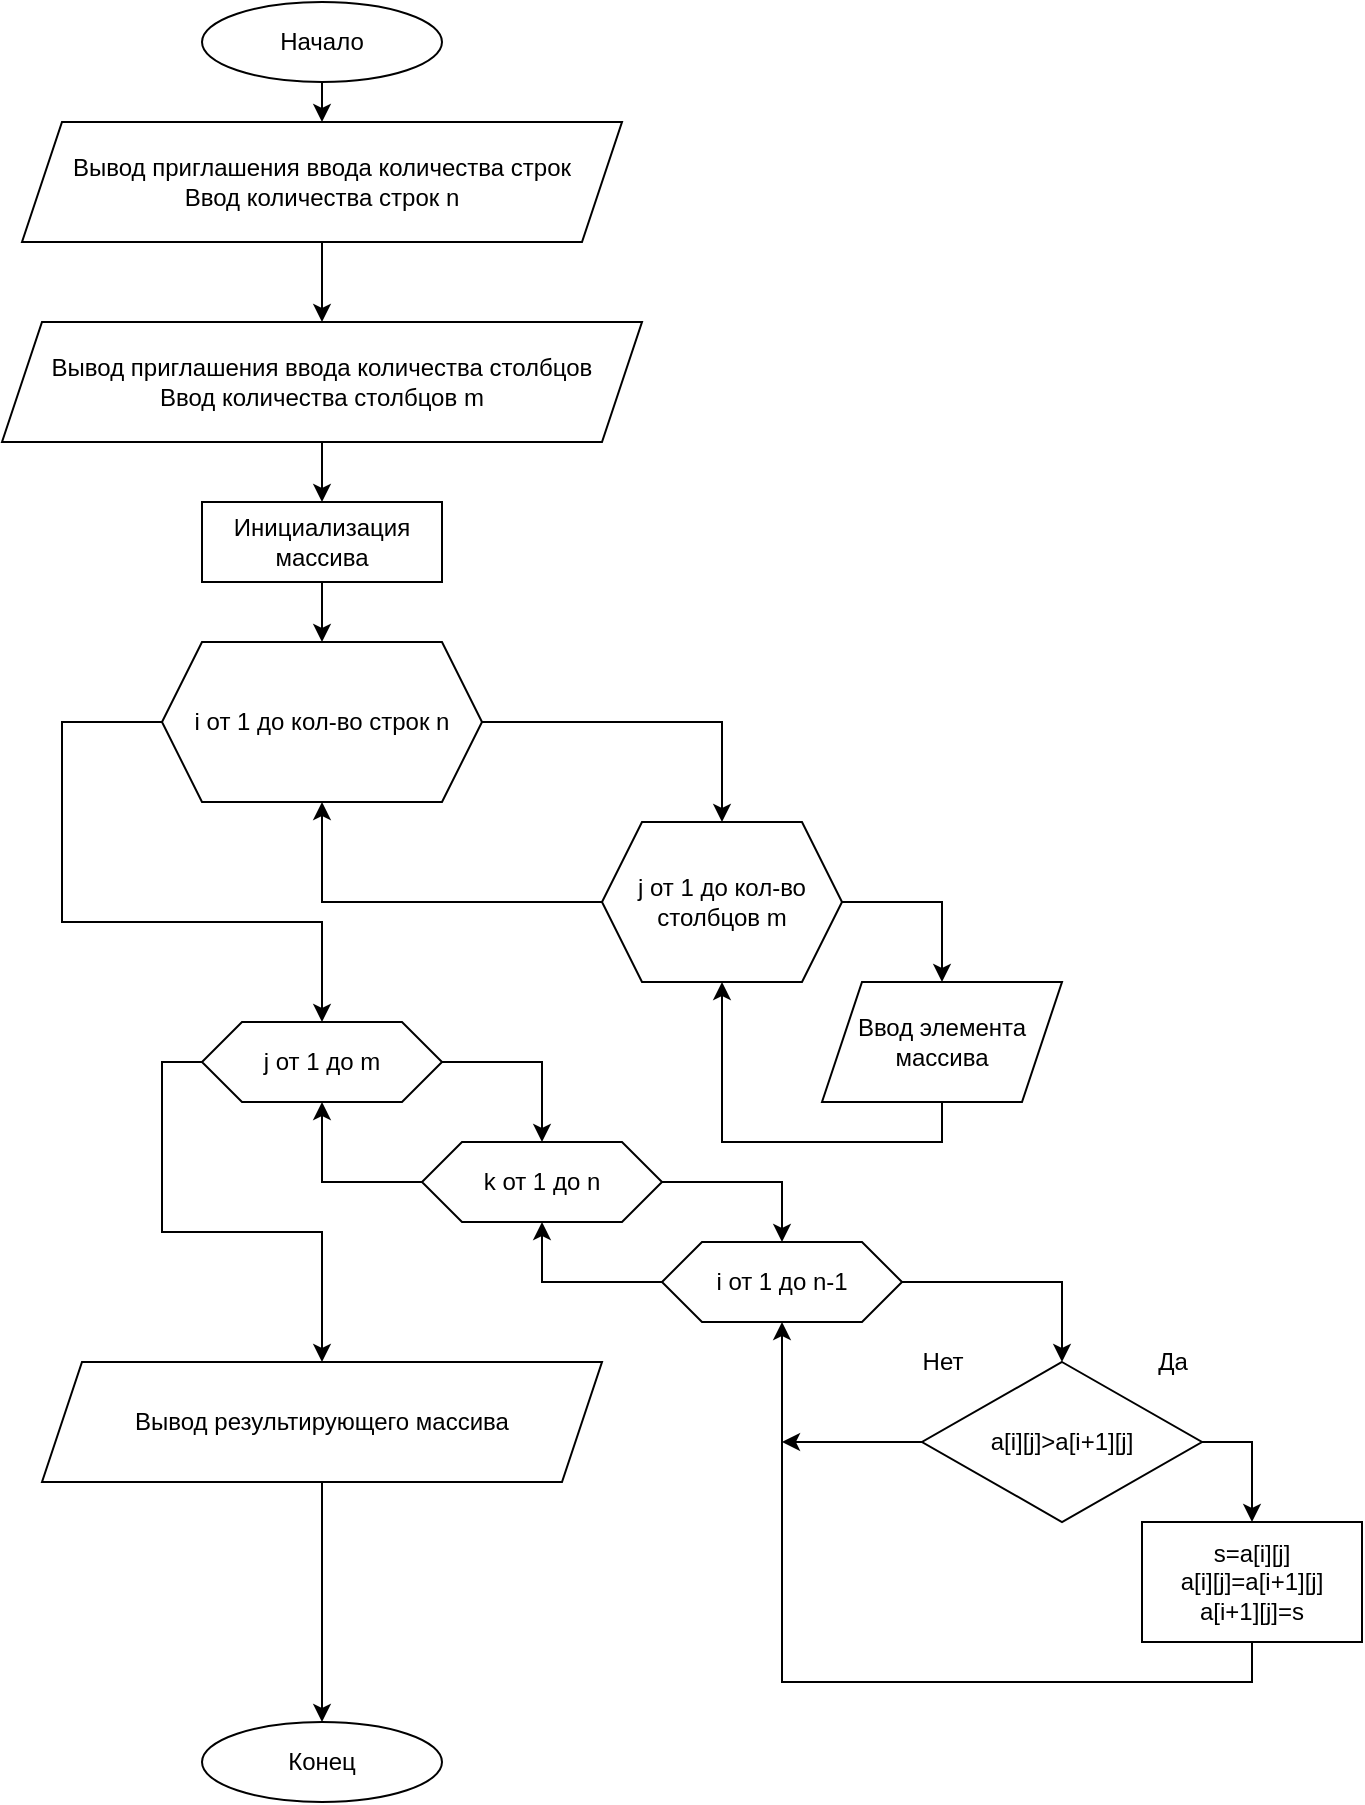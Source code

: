 <mxfile version="14.6.13" type="device"><diagram id="6a731a19-8d31-9384-78a2-239565b7b9f0" name="Page-1"><mxGraphModel dx="1108" dy="1347" grid="1" gridSize="10" guides="1" tooltips="1" connect="1" arrows="1" fold="1" page="1" pageScale="1" pageWidth="1169" pageHeight="827" background="#ffffff" math="0" shadow="0"><root><mxCell id="0"/><mxCell id="1" parent="0"/><mxCell id="NZc4HDJNSBxelqFDVV6K-67" style="edgeStyle=orthogonalEdgeStyle;rounded=0;orthogonalLoop=1;jettySize=auto;html=1;exitX=0.5;exitY=1;exitDx=0;exitDy=0;entryX=0.5;entryY=0;entryDx=0;entryDy=0;" parent="1" source="NZc4HDJNSBxelqFDVV6K-56" target="NZc4HDJNSBxelqFDVV6K-58" edge="1"><mxGeometry relative="1" as="geometry"><mxPoint x="260" y="-580" as="targetPoint"/></mxGeometry></mxCell><mxCell id="NZc4HDJNSBxelqFDVV6K-56" value="Начало" style="ellipse;whiteSpace=wrap;html=1;" parent="1" vertex="1"><mxGeometry x="200" y="-640" width="120" height="40" as="geometry"/></mxCell><mxCell id="NZc4HDJNSBxelqFDVV6K-69" style="edgeStyle=orthogonalEdgeStyle;rounded=0;orthogonalLoop=1;jettySize=auto;html=1;exitX=0.5;exitY=1;exitDx=0;exitDy=0;entryX=0.5;entryY=0;entryDx=0;entryDy=0;" parent="1" source="NZc4HDJNSBxelqFDVV6K-58" target="NZc4HDJNSBxelqFDVV6K-60" edge="1"><mxGeometry relative="1" as="geometry"/></mxCell><mxCell id="NZc4HDJNSBxelqFDVV6K-58" value="Вывод приглашения ввода количества строк&lt;br&gt;Ввод количества строк n" style="shape=parallelogram;perimeter=parallelogramPerimeter;whiteSpace=wrap;html=1;fixedSize=1;" parent="1" vertex="1"><mxGeometry x="110" y="-580" width="300" height="60" as="geometry"/></mxCell><mxCell id="NZc4HDJNSBxelqFDVV6K-70" style="edgeStyle=orthogonalEdgeStyle;rounded=0;orthogonalLoop=1;jettySize=auto;html=1;exitX=0.5;exitY=1;exitDx=0;exitDy=0;" parent="1" source="NZc4HDJNSBxelqFDVV6K-60" target="NZc4HDJNSBxelqFDVV6K-78" edge="1"><mxGeometry relative="1" as="geometry"><mxPoint x="260" y="-250" as="targetPoint"/></mxGeometry></mxCell><mxCell id="NZc4HDJNSBxelqFDVV6K-60" value="Вывод приглашения ввода количества столбцов&lt;br&gt;Ввод количества столбцов m" style="shape=parallelogram;perimeter=parallelogramPerimeter;whiteSpace=wrap;html=1;fixedSize=1;" parent="1" vertex="1"><mxGeometry x="100" y="-480" width="320" height="60" as="geometry"/></mxCell><mxCell id="NZc4HDJNSBxelqFDVV6K-74" style="edgeStyle=orthogonalEdgeStyle;rounded=0;orthogonalLoop=1;jettySize=auto;html=1;exitX=0;exitY=0.5;exitDx=0;exitDy=0;entryX=0.5;entryY=0;entryDx=0;entryDy=0;" parent="1" source="NZc4HDJNSBxelqFDVV6K-61" target="Nis8JkDypFUrJWha31i6-2" edge="1"><mxGeometry relative="1" as="geometry"><Array as="points"><mxPoint x="130" y="-280"/><mxPoint x="130" y="-180"/><mxPoint x="260" y="-180"/></Array><mxPoint x="260" y="-160" as="targetPoint"/></mxGeometry></mxCell><mxCell id="NZc4HDJNSBxelqFDVV6K-77" style="edgeStyle=orthogonalEdgeStyle;rounded=0;orthogonalLoop=1;jettySize=auto;html=1;exitX=1;exitY=0.5;exitDx=0;exitDy=0;" parent="1" source="NZc4HDJNSBxelqFDVV6K-61" target="NZc4HDJNSBxelqFDVV6K-76" edge="1"><mxGeometry relative="1" as="geometry"><mxPoint x="425" y="-240" as="targetPoint"/></mxGeometry></mxCell><mxCell id="NZc4HDJNSBxelqFDVV6K-61" value="i от 1 до кол-во строк n" style="shape=hexagon;perimeter=hexagonPerimeter2;whiteSpace=wrap;html=1;fixedSize=1;" parent="1" vertex="1"><mxGeometry x="180" y="-320" width="160" height="80" as="geometry"/></mxCell><mxCell id="NZc4HDJNSBxelqFDVV6K-73" style="edgeStyle=orthogonalEdgeStyle;rounded=0;orthogonalLoop=1;jettySize=auto;html=1;entryX=0.5;entryY=1;entryDx=0;entryDy=0;exitX=0.5;exitY=1;exitDx=0;exitDy=0;" parent="1" source="9MGwF25c3xMetts-ablq-3" target="NZc4HDJNSBxelqFDVV6K-76" edge="1"><mxGeometry relative="1" as="geometry"><mxPoint x="520" y="50" as="sourcePoint"/></mxGeometry></mxCell><mxCell id="NZc4HDJNSBxelqFDVV6K-65" value="Конец" style="ellipse;whiteSpace=wrap;html=1;" parent="1" vertex="1"><mxGeometry x="200" y="220" width="120" height="40" as="geometry"/></mxCell><mxCell id="NZc4HDJNSBxelqFDVV6K-81" style="edgeStyle=orthogonalEdgeStyle;rounded=0;orthogonalLoop=1;jettySize=auto;html=1;exitX=1;exitY=0.5;exitDx=0;exitDy=0;entryX=0.5;entryY=0;entryDx=0;entryDy=0;" parent="1" source="NZc4HDJNSBxelqFDVV6K-76" target="9MGwF25c3xMetts-ablq-3" edge="1"><mxGeometry relative="1" as="geometry"><mxPoint x="520" y="-20" as="targetPoint"/></mxGeometry></mxCell><mxCell id="NZc4HDJNSBxelqFDVV6K-86" style="edgeStyle=orthogonalEdgeStyle;rounded=0;orthogonalLoop=1;jettySize=auto;html=1;exitX=0;exitY=0.5;exitDx=0;exitDy=0;entryX=0.5;entryY=1;entryDx=0;entryDy=0;" parent="1" source="NZc4HDJNSBxelqFDVV6K-76" target="NZc4HDJNSBxelqFDVV6K-61" edge="1"><mxGeometry relative="1" as="geometry"/></mxCell><mxCell id="NZc4HDJNSBxelqFDVV6K-76" value="j от 1 до кол-во столбцов m" style="shape=hexagon;perimeter=hexagonPerimeter2;whiteSpace=wrap;html=1;fixedSize=1;" parent="1" vertex="1"><mxGeometry x="400" y="-230" width="120" height="80" as="geometry"/></mxCell><mxCell id="NZc4HDJNSBxelqFDVV6K-79" style="edgeStyle=orthogonalEdgeStyle;rounded=0;orthogonalLoop=1;jettySize=auto;html=1;exitX=0.5;exitY=1;exitDx=0;exitDy=0;" parent="1" source="NZc4HDJNSBxelqFDVV6K-78" target="NZc4HDJNSBxelqFDVV6K-61" edge="1"><mxGeometry relative="1" as="geometry"/></mxCell><mxCell id="NZc4HDJNSBxelqFDVV6K-78" value="Инициализация массива" style="rounded=0;whiteSpace=wrap;html=1;" parent="1" vertex="1"><mxGeometry x="200" y="-390" width="120" height="40" as="geometry"/></mxCell><mxCell id="9MGwF25c3xMetts-ablq-3" value="Ввод элемента массива" style="shape=parallelogram;perimeter=parallelogramPerimeter;whiteSpace=wrap;html=1;fixedSize=1;" parent="1" vertex="1"><mxGeometry x="510" y="-150" width="120" height="60" as="geometry"/></mxCell><mxCell id="9MGwF25c3xMetts-ablq-9" style="edgeStyle=orthogonalEdgeStyle;rounded=0;orthogonalLoop=1;jettySize=auto;html=1;exitX=1;exitY=0.5;exitDx=0;exitDy=0;entryX=0.5;entryY=0;entryDx=0;entryDy=0;" parent="1" source="9MGwF25c3xMetts-ablq-6" target="Nis8JkDypFUrJWha31i6-4" edge="1"><mxGeometry relative="1" as="geometry"><mxPoint x="440" y="230" as="targetPoint"/></mxGeometry></mxCell><mxCell id="9MGwF25c3xMetts-ablq-17" style="edgeStyle=orthogonalEdgeStyle;rounded=0;orthogonalLoop=1;jettySize=auto;html=1;exitX=0;exitY=0.5;exitDx=0;exitDy=0;entryX=0.5;entryY=1;entryDx=0;entryDy=0;" parent="1" source="9MGwF25c3xMetts-ablq-6" target="Nis8JkDypFUrJWha31i6-2" edge="1"><mxGeometry relative="1" as="geometry"><mxPoint x="260" y="470" as="targetPoint"/><Array as="points"><mxPoint x="260" y="-50"/></Array></mxGeometry></mxCell><mxCell id="9MGwF25c3xMetts-ablq-6" value="k от 1 до n" style="shape=hexagon;perimeter=hexagonPerimeter2;whiteSpace=wrap;html=1;fixedSize=1;" parent="1" vertex="1"><mxGeometry x="310" y="-70" width="120" height="40" as="geometry"/></mxCell><mxCell id="9MGwF25c3xMetts-ablq-13" style="edgeStyle=orthogonalEdgeStyle;rounded=0;orthogonalLoop=1;jettySize=auto;html=1;exitX=1;exitY=0.5;exitDx=0;exitDy=0;entryX=0.5;entryY=0;entryDx=0;entryDy=0;" parent="1" source="9MGwF25c3xMetts-ablq-7" target="9MGwF25c3xMetts-ablq-12" edge="1"><mxGeometry relative="1" as="geometry"/></mxCell><mxCell id="Nis8JkDypFUrJWha31i6-7" style="edgeStyle=orthogonalEdgeStyle;rounded=0;orthogonalLoop=1;jettySize=auto;html=1;exitX=0;exitY=0.5;exitDx=0;exitDy=0;" parent="1" source="9MGwF25c3xMetts-ablq-7" edge="1"><mxGeometry relative="1" as="geometry"><mxPoint x="490" y="80" as="targetPoint"/></mxGeometry></mxCell><mxCell id="9MGwF25c3xMetts-ablq-7" value="a[i][j]&amp;gt;a[i+1][j]" style="rhombus;whiteSpace=wrap;html=1;" parent="1" vertex="1"><mxGeometry x="560" y="40" width="140" height="80" as="geometry"/></mxCell><mxCell id="9MGwF25c3xMetts-ablq-10" value="Да" style="text;html=1;align=center;verticalAlign=middle;resizable=0;points=[];autosize=1;strokeColor=none;" parent="1" vertex="1"><mxGeometry x="670" y="30" width="30" height="20" as="geometry"/></mxCell><mxCell id="9MGwF25c3xMetts-ablq-11" value="Нет" style="text;html=1;align=center;verticalAlign=middle;resizable=0;points=[];autosize=1;strokeColor=none;" parent="1" vertex="1"><mxGeometry x="550" y="30" width="40" height="20" as="geometry"/></mxCell><mxCell id="9MGwF25c3xMetts-ablq-15" style="edgeStyle=orthogonalEdgeStyle;rounded=0;orthogonalLoop=1;jettySize=auto;html=1;exitX=0.5;exitY=1;exitDx=0;exitDy=0;entryX=0.5;entryY=1;entryDx=0;entryDy=0;" parent="1" source="9MGwF25c3xMetts-ablq-12" target="Nis8JkDypFUrJWha31i6-4" edge="1"><mxGeometry relative="1" as="geometry"><mxPoint x="260" y="250" as="targetPoint"/><Array as="points"><mxPoint x="725" y="200"/><mxPoint x="490" y="200"/></Array></mxGeometry></mxCell><mxCell id="9MGwF25c3xMetts-ablq-12" value="&lt;div&gt;s=a[i][j]&lt;/div&gt;&lt;div&gt;&lt;span&gt;a[i][j]=a[i+1][j]&lt;/span&gt;&lt;/div&gt;&lt;div&gt;&lt;span&gt;a[i+1][j]=s&lt;/span&gt;&lt;/div&gt;" style="rounded=0;whiteSpace=wrap;html=1;" parent="1" vertex="1"><mxGeometry x="670" y="120" width="110" height="60" as="geometry"/></mxCell><mxCell id="9MGwF25c3xMetts-ablq-20" style="edgeStyle=orthogonalEdgeStyle;rounded=0;orthogonalLoop=1;jettySize=auto;html=1;exitX=0.5;exitY=1;exitDx=0;exitDy=0;entryX=0.5;entryY=0;entryDx=0;entryDy=0;" parent="1" source="9MGwF25c3xMetts-ablq-18" target="NZc4HDJNSBxelqFDVV6K-65" edge="1"><mxGeometry relative="1" as="geometry"><mxPoint x="270" y="384" as="targetPoint"/></mxGeometry></mxCell><mxCell id="9MGwF25c3xMetts-ablq-18" value="Вывод результирующего массива" style="shape=parallelogram;perimeter=parallelogramPerimeter;whiteSpace=wrap;html=1;fixedSize=1;" parent="1" vertex="1"><mxGeometry x="120" y="40" width="280" height="60" as="geometry"/></mxCell><mxCell id="Nis8JkDypFUrJWha31i6-3" style="edgeStyle=orthogonalEdgeStyle;rounded=0;orthogonalLoop=1;jettySize=auto;html=1;exitX=1;exitY=0.5;exitDx=0;exitDy=0;" parent="1" source="Nis8JkDypFUrJWha31i6-2" target="9MGwF25c3xMetts-ablq-6" edge="1"><mxGeometry relative="1" as="geometry"/></mxCell><mxCell id="Nis8JkDypFUrJWha31i6-8" style="edgeStyle=orthogonalEdgeStyle;rounded=0;orthogonalLoop=1;jettySize=auto;html=1;exitX=0;exitY=0.5;exitDx=0;exitDy=0;" parent="1" source="Nis8JkDypFUrJWha31i6-2" target="9MGwF25c3xMetts-ablq-18" edge="1"><mxGeometry relative="1" as="geometry"><mxPoint x="280" y="430" as="targetPoint"/></mxGeometry></mxCell><mxCell id="Nis8JkDypFUrJWha31i6-2" value="j от 1 до m" style="shape=hexagon;perimeter=hexagonPerimeter2;whiteSpace=wrap;html=1;fixedSize=1;" parent="1" vertex="1"><mxGeometry x="200" y="-130" width="120" height="40" as="geometry"/></mxCell><mxCell id="Nis8JkDypFUrJWha31i6-5" style="edgeStyle=orthogonalEdgeStyle;rounded=0;orthogonalLoop=1;jettySize=auto;html=1;exitX=1;exitY=0.5;exitDx=0;exitDy=0;entryX=0.5;entryY=0;entryDx=0;entryDy=0;" parent="1" source="Nis8JkDypFUrJWha31i6-4" target="9MGwF25c3xMetts-ablq-7" edge="1"><mxGeometry relative="1" as="geometry"/></mxCell><mxCell id="Nis8JkDypFUrJWha31i6-6" style="edgeStyle=orthogonalEdgeStyle;rounded=0;orthogonalLoop=1;jettySize=auto;html=1;exitX=0;exitY=0.5;exitDx=0;exitDy=0;entryX=0.5;entryY=1;entryDx=0;entryDy=0;" parent="1" source="Nis8JkDypFUrJWha31i6-4" target="9MGwF25c3xMetts-ablq-6" edge="1"><mxGeometry relative="1" as="geometry"/></mxCell><mxCell id="Nis8JkDypFUrJWha31i6-4" value="i от 1 до n-1" style="shape=hexagon;perimeter=hexagonPerimeter2;whiteSpace=wrap;html=1;fixedSize=1;" parent="1" vertex="1"><mxGeometry x="430" y="-20" width="120" height="40" as="geometry"/></mxCell></root></mxGraphModel></diagram></mxfile>